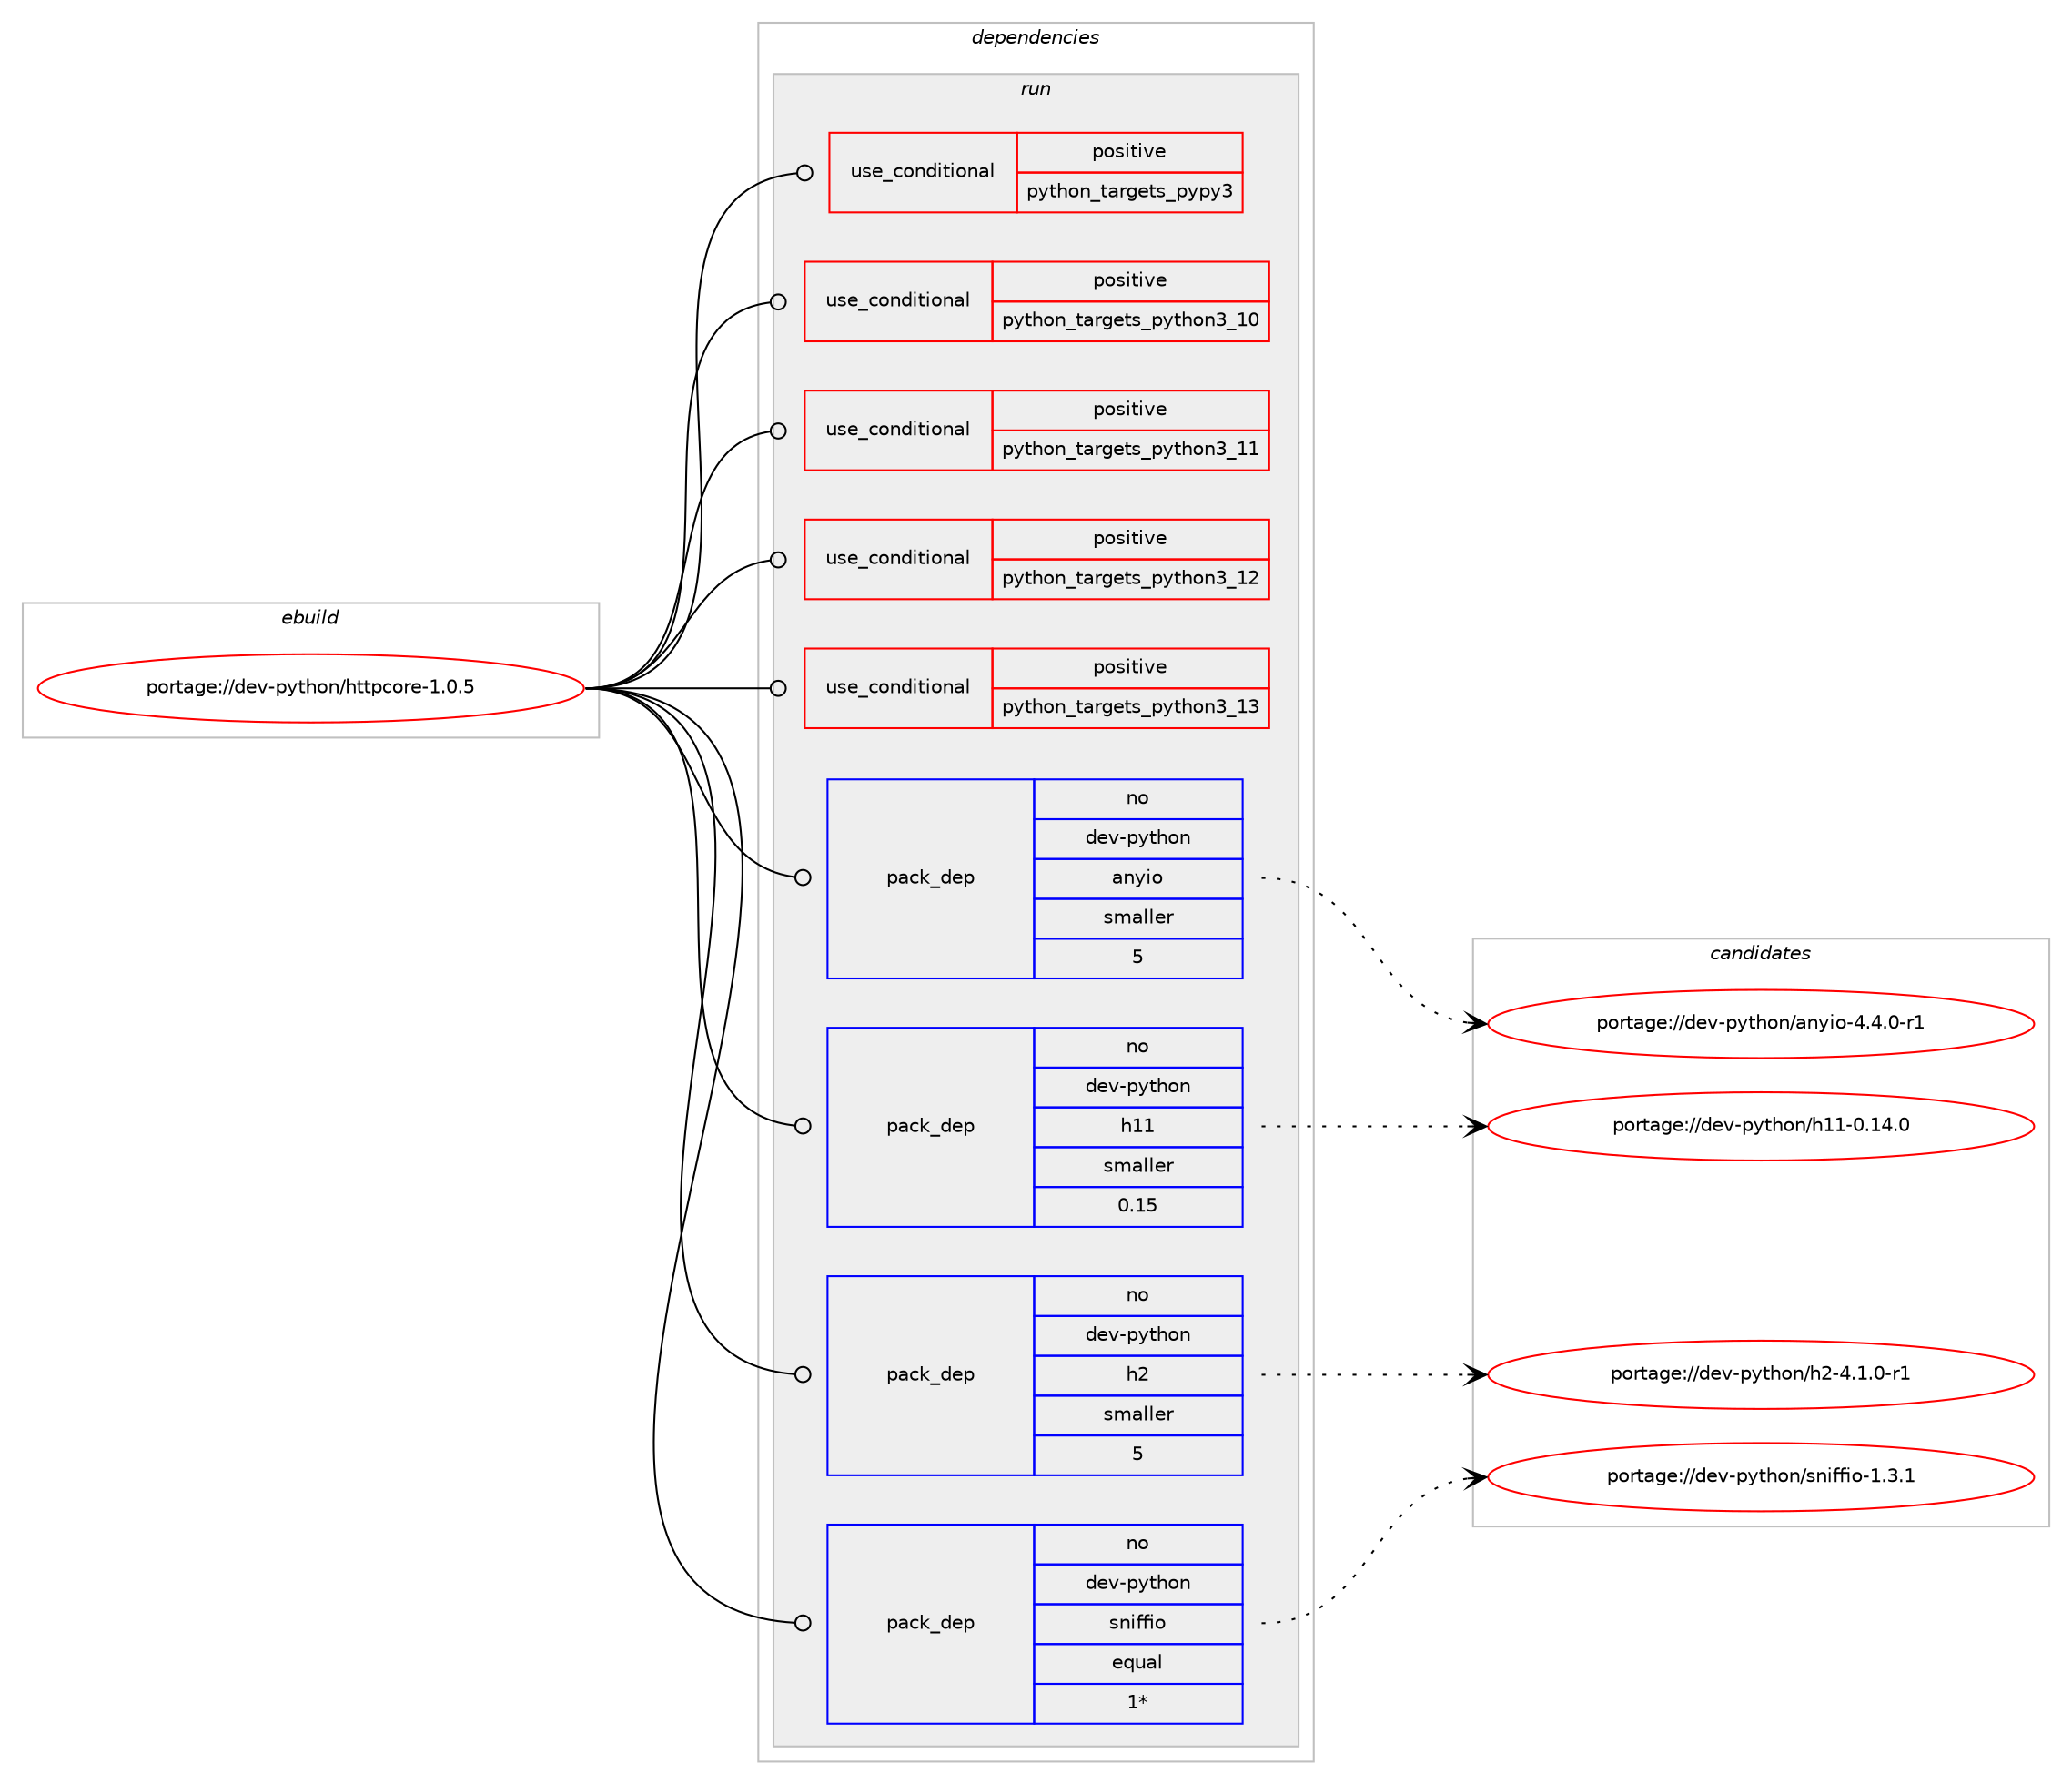 digraph prolog {

# *************
# Graph options
# *************

newrank=true;
concentrate=true;
compound=true;
graph [rankdir=LR,fontname=Helvetica,fontsize=10,ranksep=1.5];#, ranksep=2.5, nodesep=0.2];
edge  [arrowhead=vee];
node  [fontname=Helvetica,fontsize=10];

# **********
# The ebuild
# **********

subgraph cluster_leftcol {
color=gray;
rank=same;
label=<<i>ebuild</i>>;
id [label="portage://dev-python/httpcore-1.0.5", color=red, width=4, href="../dev-python/httpcore-1.0.5.svg"];
}

# ****************
# The dependencies
# ****************

subgraph cluster_midcol {
color=gray;
label=<<i>dependencies</i>>;
subgraph cluster_compile {
fillcolor="#eeeeee";
style=filled;
label=<<i>compile</i>>;
}
subgraph cluster_compileandrun {
fillcolor="#eeeeee";
style=filled;
label=<<i>compile and run</i>>;
}
subgraph cluster_run {
fillcolor="#eeeeee";
style=filled;
label=<<i>run</i>>;
subgraph cond32407 {
dependency74152 [label=<<TABLE BORDER="0" CELLBORDER="1" CELLSPACING="0" CELLPADDING="4"><TR><TD ROWSPAN="3" CELLPADDING="10">use_conditional</TD></TR><TR><TD>positive</TD></TR><TR><TD>python_targets_pypy3</TD></TR></TABLE>>, shape=none, color=red];
# *** BEGIN UNKNOWN DEPENDENCY TYPE (TODO) ***
# dependency74152 -> package_dependency(portage://dev-python/httpcore-1.0.5,run,no,dev-python,pypy3,none,[,,],any_same_slot,[])
# *** END UNKNOWN DEPENDENCY TYPE (TODO) ***

}
id:e -> dependency74152:w [weight=20,style="solid",arrowhead="odot"];
subgraph cond32408 {
dependency74153 [label=<<TABLE BORDER="0" CELLBORDER="1" CELLSPACING="0" CELLPADDING="4"><TR><TD ROWSPAN="3" CELLPADDING="10">use_conditional</TD></TR><TR><TD>positive</TD></TR><TR><TD>python_targets_python3_10</TD></TR></TABLE>>, shape=none, color=red];
# *** BEGIN UNKNOWN DEPENDENCY TYPE (TODO) ***
# dependency74153 -> package_dependency(portage://dev-python/httpcore-1.0.5,run,no,dev-lang,python,none,[,,],[slot(3.10)],[])
# *** END UNKNOWN DEPENDENCY TYPE (TODO) ***

}
id:e -> dependency74153:w [weight=20,style="solid",arrowhead="odot"];
subgraph cond32409 {
dependency74154 [label=<<TABLE BORDER="0" CELLBORDER="1" CELLSPACING="0" CELLPADDING="4"><TR><TD ROWSPAN="3" CELLPADDING="10">use_conditional</TD></TR><TR><TD>positive</TD></TR><TR><TD>python_targets_python3_11</TD></TR></TABLE>>, shape=none, color=red];
# *** BEGIN UNKNOWN DEPENDENCY TYPE (TODO) ***
# dependency74154 -> package_dependency(portage://dev-python/httpcore-1.0.5,run,no,dev-lang,python,none,[,,],[slot(3.11)],[])
# *** END UNKNOWN DEPENDENCY TYPE (TODO) ***

}
id:e -> dependency74154:w [weight=20,style="solid",arrowhead="odot"];
subgraph cond32410 {
dependency74155 [label=<<TABLE BORDER="0" CELLBORDER="1" CELLSPACING="0" CELLPADDING="4"><TR><TD ROWSPAN="3" CELLPADDING="10">use_conditional</TD></TR><TR><TD>positive</TD></TR><TR><TD>python_targets_python3_12</TD></TR></TABLE>>, shape=none, color=red];
# *** BEGIN UNKNOWN DEPENDENCY TYPE (TODO) ***
# dependency74155 -> package_dependency(portage://dev-python/httpcore-1.0.5,run,no,dev-lang,python,none,[,,],[slot(3.12)],[])
# *** END UNKNOWN DEPENDENCY TYPE (TODO) ***

}
id:e -> dependency74155:w [weight=20,style="solid",arrowhead="odot"];
subgraph cond32411 {
dependency74156 [label=<<TABLE BORDER="0" CELLBORDER="1" CELLSPACING="0" CELLPADDING="4"><TR><TD ROWSPAN="3" CELLPADDING="10">use_conditional</TD></TR><TR><TD>positive</TD></TR><TR><TD>python_targets_python3_13</TD></TR></TABLE>>, shape=none, color=red];
# *** BEGIN UNKNOWN DEPENDENCY TYPE (TODO) ***
# dependency74156 -> package_dependency(portage://dev-python/httpcore-1.0.5,run,no,dev-lang,python,none,[,,],[slot(3.13)],[])
# *** END UNKNOWN DEPENDENCY TYPE (TODO) ***

}
id:e -> dependency74156:w [weight=20,style="solid",arrowhead="odot"];
subgraph pack40530 {
dependency74157 [label=<<TABLE BORDER="0" CELLBORDER="1" CELLSPACING="0" CELLPADDING="4" WIDTH="220"><TR><TD ROWSPAN="6" CELLPADDING="30">pack_dep</TD></TR><TR><TD WIDTH="110">no</TD></TR><TR><TD>dev-python</TD></TR><TR><TD>anyio</TD></TR><TR><TD>smaller</TD></TR><TR><TD>5</TD></TR></TABLE>>, shape=none, color=blue];
}
id:e -> dependency74157:w [weight=20,style="solid",arrowhead="odot"];
# *** BEGIN UNKNOWN DEPENDENCY TYPE (TODO) ***
# id -> package_dependency(portage://dev-python/httpcore-1.0.5,run,no,dev-python,certifi,none,[,,],[],[use(optenable(python_targets_pypy3),negative),use(optenable(python_targets_python3_10),negative),use(optenable(python_targets_python3_11),negative),use(optenable(python_targets_python3_12),negative),use(optenable(python_targets_python3_13),negative)])
# *** END UNKNOWN DEPENDENCY TYPE (TODO) ***

subgraph pack40531 {
dependency74158 [label=<<TABLE BORDER="0" CELLBORDER="1" CELLSPACING="0" CELLPADDING="4" WIDTH="220"><TR><TD ROWSPAN="6" CELLPADDING="30">pack_dep</TD></TR><TR><TD WIDTH="110">no</TD></TR><TR><TD>dev-python</TD></TR><TR><TD>h11</TD></TR><TR><TD>smaller</TD></TR><TR><TD>0.15</TD></TR></TABLE>>, shape=none, color=blue];
}
id:e -> dependency74158:w [weight=20,style="solid",arrowhead="odot"];
subgraph pack40532 {
dependency74159 [label=<<TABLE BORDER="0" CELLBORDER="1" CELLSPACING="0" CELLPADDING="4" WIDTH="220"><TR><TD ROWSPAN="6" CELLPADDING="30">pack_dep</TD></TR><TR><TD WIDTH="110">no</TD></TR><TR><TD>dev-python</TD></TR><TR><TD>h2</TD></TR><TR><TD>smaller</TD></TR><TR><TD>5</TD></TR></TABLE>>, shape=none, color=blue];
}
id:e -> dependency74159:w [weight=20,style="solid",arrowhead="odot"];
subgraph pack40533 {
dependency74160 [label=<<TABLE BORDER="0" CELLBORDER="1" CELLSPACING="0" CELLPADDING="4" WIDTH="220"><TR><TD ROWSPAN="6" CELLPADDING="30">pack_dep</TD></TR><TR><TD WIDTH="110">no</TD></TR><TR><TD>dev-python</TD></TR><TR><TD>sniffio</TD></TR><TR><TD>equal</TD></TR><TR><TD>1*</TD></TR></TABLE>>, shape=none, color=blue];
}
id:e -> dependency74160:w [weight=20,style="solid",arrowhead="odot"];
}
}

# **************
# The candidates
# **************

subgraph cluster_choices {
rank=same;
color=gray;
label=<<i>candidates</i>>;

subgraph choice40530 {
color=black;
nodesep=1;
choice1001011184511212111610411111047971101211051114552465246484511449 [label="portage://dev-python/anyio-4.4.0-r1", color=red, width=4,href="../dev-python/anyio-4.4.0-r1.svg"];
dependency74157:e -> choice1001011184511212111610411111047971101211051114552465246484511449:w [style=dotted,weight="100"];
}
subgraph choice40531 {
color=black;
nodesep=1;
choice1001011184511212111610411111047104494945484649524648 [label="portage://dev-python/h11-0.14.0", color=red, width=4,href="../dev-python/h11-0.14.0.svg"];
dependency74158:e -> choice1001011184511212111610411111047104494945484649524648:w [style=dotted,weight="100"];
}
subgraph choice40532 {
color=black;
nodesep=1;
choice1001011184511212111610411111047104504552464946484511449 [label="portage://dev-python/h2-4.1.0-r1", color=red, width=4,href="../dev-python/h2-4.1.0-r1.svg"];
dependency74159:e -> choice1001011184511212111610411111047104504552464946484511449:w [style=dotted,weight="100"];
}
subgraph choice40533 {
color=black;
nodesep=1;
choice1001011184511212111610411111047115110105102102105111454946514649 [label="portage://dev-python/sniffio-1.3.1", color=red, width=4,href="../dev-python/sniffio-1.3.1.svg"];
dependency74160:e -> choice1001011184511212111610411111047115110105102102105111454946514649:w [style=dotted,weight="100"];
}
}

}
